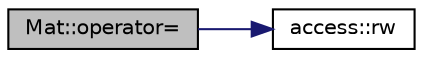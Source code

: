 digraph "Mat::operator="
{
  edge [fontname="Helvetica",fontsize="10",labelfontname="Helvetica",labelfontsize="10"];
  node [fontname="Helvetica",fontsize="10",shape=record];
  rankdir="LR";
  Node1 [label="Mat::operator=",height=0.2,width=0.4,color="black", fillcolor="grey75", style="filled" fontcolor="black"];
  Node1 -> Node2 [color="midnightblue",fontsize="10",style="solid",fontname="Helvetica"];
  Node2 [label="access::rw",height=0.2,width=0.4,color="black", fillcolor="white", style="filled",URL="$classaccess.html#acd46d2d9e6004074b21bdec6a2f23c6e",tooltip="internal function to allow modification of data declared as read-only (use with caution)"];
}
